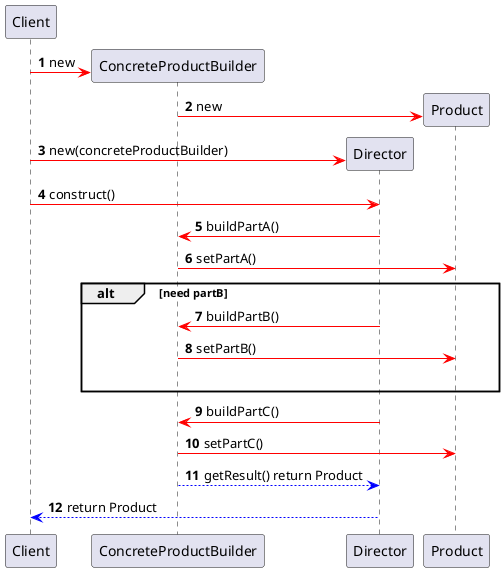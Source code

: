 @startuml
participant Client
autonumber
create ConcreteProductBuilder
Client -[#red]> ConcreteProductBuilder:new
participant Director
create Product
ConcreteProductBuilder -[#red]> Product: new
create Director
Client -[#red]> Director: new(concreteProductBuilder)
Client -[#red]> Director: construct()
Director -[#red]> ConcreteProductBuilder: buildPartA()
ConcreteProductBuilder -[#red]> Product: setPartA()
alt need partB
Director -[#red]> ConcreteProductBuilder: buildPartB()
ConcreteProductBuilder -[#red]> Product: setPartB()
|||
end
Director -[#red]> ConcreteProductBuilder: buildPartC()
ConcreteProductBuilder -[#red]> Product: setPartC()
Director <[#blue]-- ConcreteProductBuilder: getResult() return Product
Client <[#blue]-- Director: return Product

@enduml